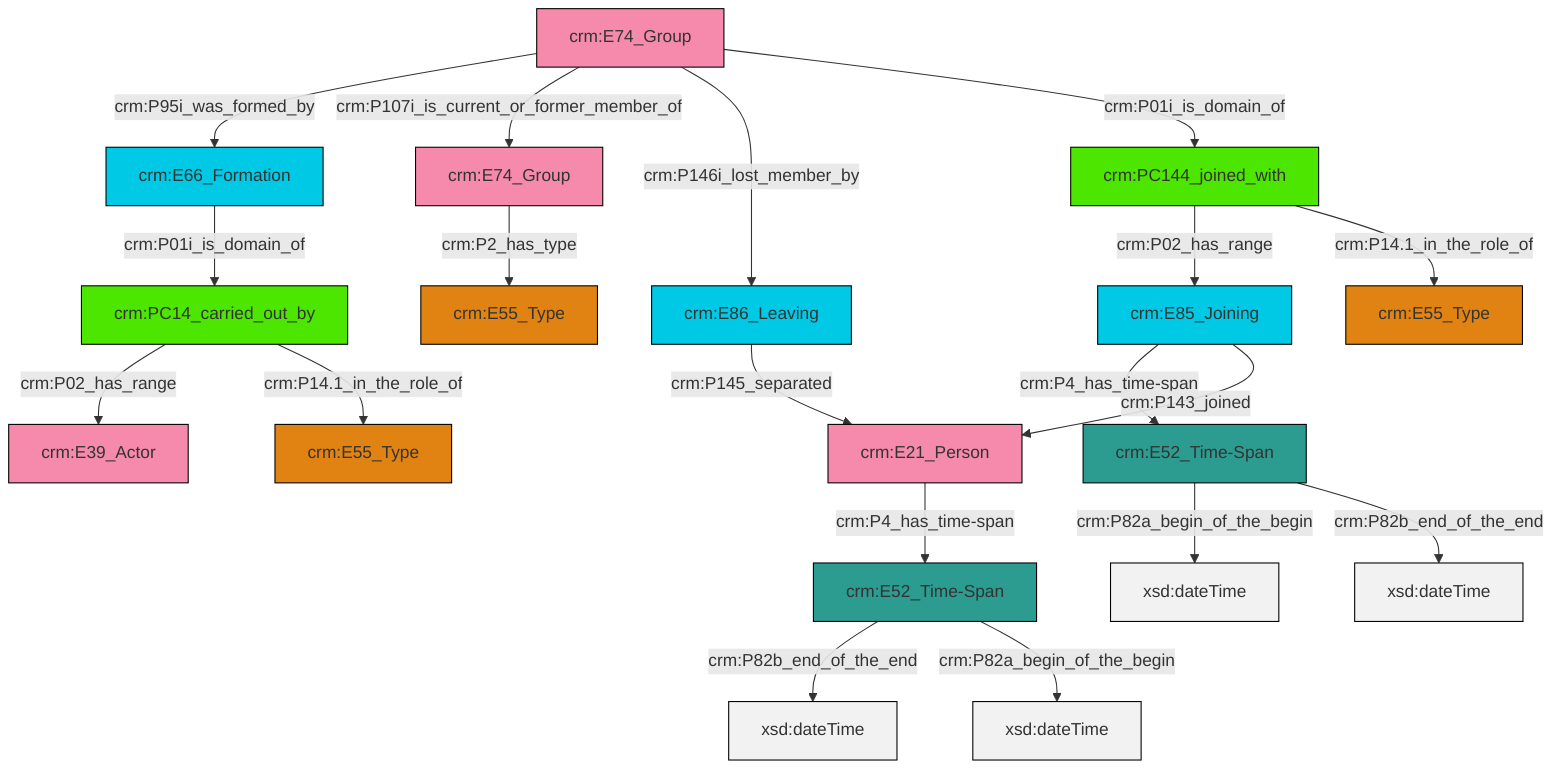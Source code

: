 graph TD
classDef Literal fill:#f2f2f2,stroke:#000000;
classDef CRM_Entity fill:#FFFFFF,stroke:#000000;
classDef Temporal_Entity fill:#00C9E6, stroke:#000000;
classDef Type fill:#E18312, stroke:#000000;
classDef Time-Span fill:#2C9C91, stroke:#000000;
classDef Appellation fill:#FFEB7F, stroke:#000000;
classDef Place fill:#008836, stroke:#000000;
classDef Persistent_Item fill:#B266B2, stroke:#000000;
classDef Conceptual_Object fill:#FFD700, stroke:#000000;
classDef Physical_Thing fill:#D2B48C, stroke:#000000;
classDef Actor fill:#f58aad, stroke:#000000;
classDef PC_Classes fill:#4ce600, stroke:#000000;
classDef Multi fill:#cccccc,stroke:#000000;

4["crm:E66_Formation"]:::Temporal_Entity -->|crm:P01i_is_domain_of| 5["crm:PC14_carried_out_by"]:::PC_Classes
11["crm:E74_Group"]:::Actor -->|crm:P95i_was_formed_by| 4["crm:E66_Formation"]:::Temporal_Entity
11["crm:E74_Group"]:::Actor -->|crm:P107i_is_current_or_former_member_of| 12["crm:E74_Group"]:::Actor
0["crm:E21_Person"]:::Actor -->|crm:P4_has_time-span| 14["crm:E52_Time-Span"]:::Time-Span
11["crm:E74_Group"]:::Actor -->|crm:P146i_lost_member_by| 15["crm:E86_Leaving"]:::Temporal_Entity
5["crm:PC14_carried_out_by"]:::PC_Classes -->|crm:P02_has_range| 16["crm:E39_Actor"]:::Actor
17["crm:E85_Joining"]:::Temporal_Entity -->|crm:P4_has_time-span| 18["crm:E52_Time-Span"]:::Time-Span
17["crm:E85_Joining"]:::Temporal_Entity -->|crm:P143_joined| 0["crm:E21_Person"]:::Actor
12["crm:E74_Group"]:::Actor -->|crm:P2_has_type| 2["crm:E55_Type"]:::Type
18["crm:E52_Time-Span"]:::Time-Span -->|crm:P82a_begin_of_the_begin| 20[xsd:dateTime]:::Literal
5["crm:PC14_carried_out_by"]:::PC_Classes -->|crm:P14.1_in_the_role_of| 9["crm:E55_Type"]:::Type
26["crm:PC144_joined_with"]:::PC_Classes -->|crm:P02_has_range| 17["crm:E85_Joining"]:::Temporal_Entity
14["crm:E52_Time-Span"]:::Time-Span -->|crm:P82b_end_of_the_end| 27[xsd:dateTime]:::Literal
26["crm:PC144_joined_with"]:::PC_Classes -->|crm:P14.1_in_the_role_of| 22["crm:E55_Type"]:::Type
11["crm:E74_Group"]:::Actor -->|crm:P01i_is_domain_of| 26["crm:PC144_joined_with"]:::PC_Classes
18["crm:E52_Time-Span"]:::Time-Span -->|crm:P82b_end_of_the_end| 30[xsd:dateTime]:::Literal
14["crm:E52_Time-Span"]:::Time-Span -->|crm:P82a_begin_of_the_begin| 31[xsd:dateTime]:::Literal
15["crm:E86_Leaving"]:::Temporal_Entity -->|crm:P145_separated| 0["crm:E21_Person"]:::Actor